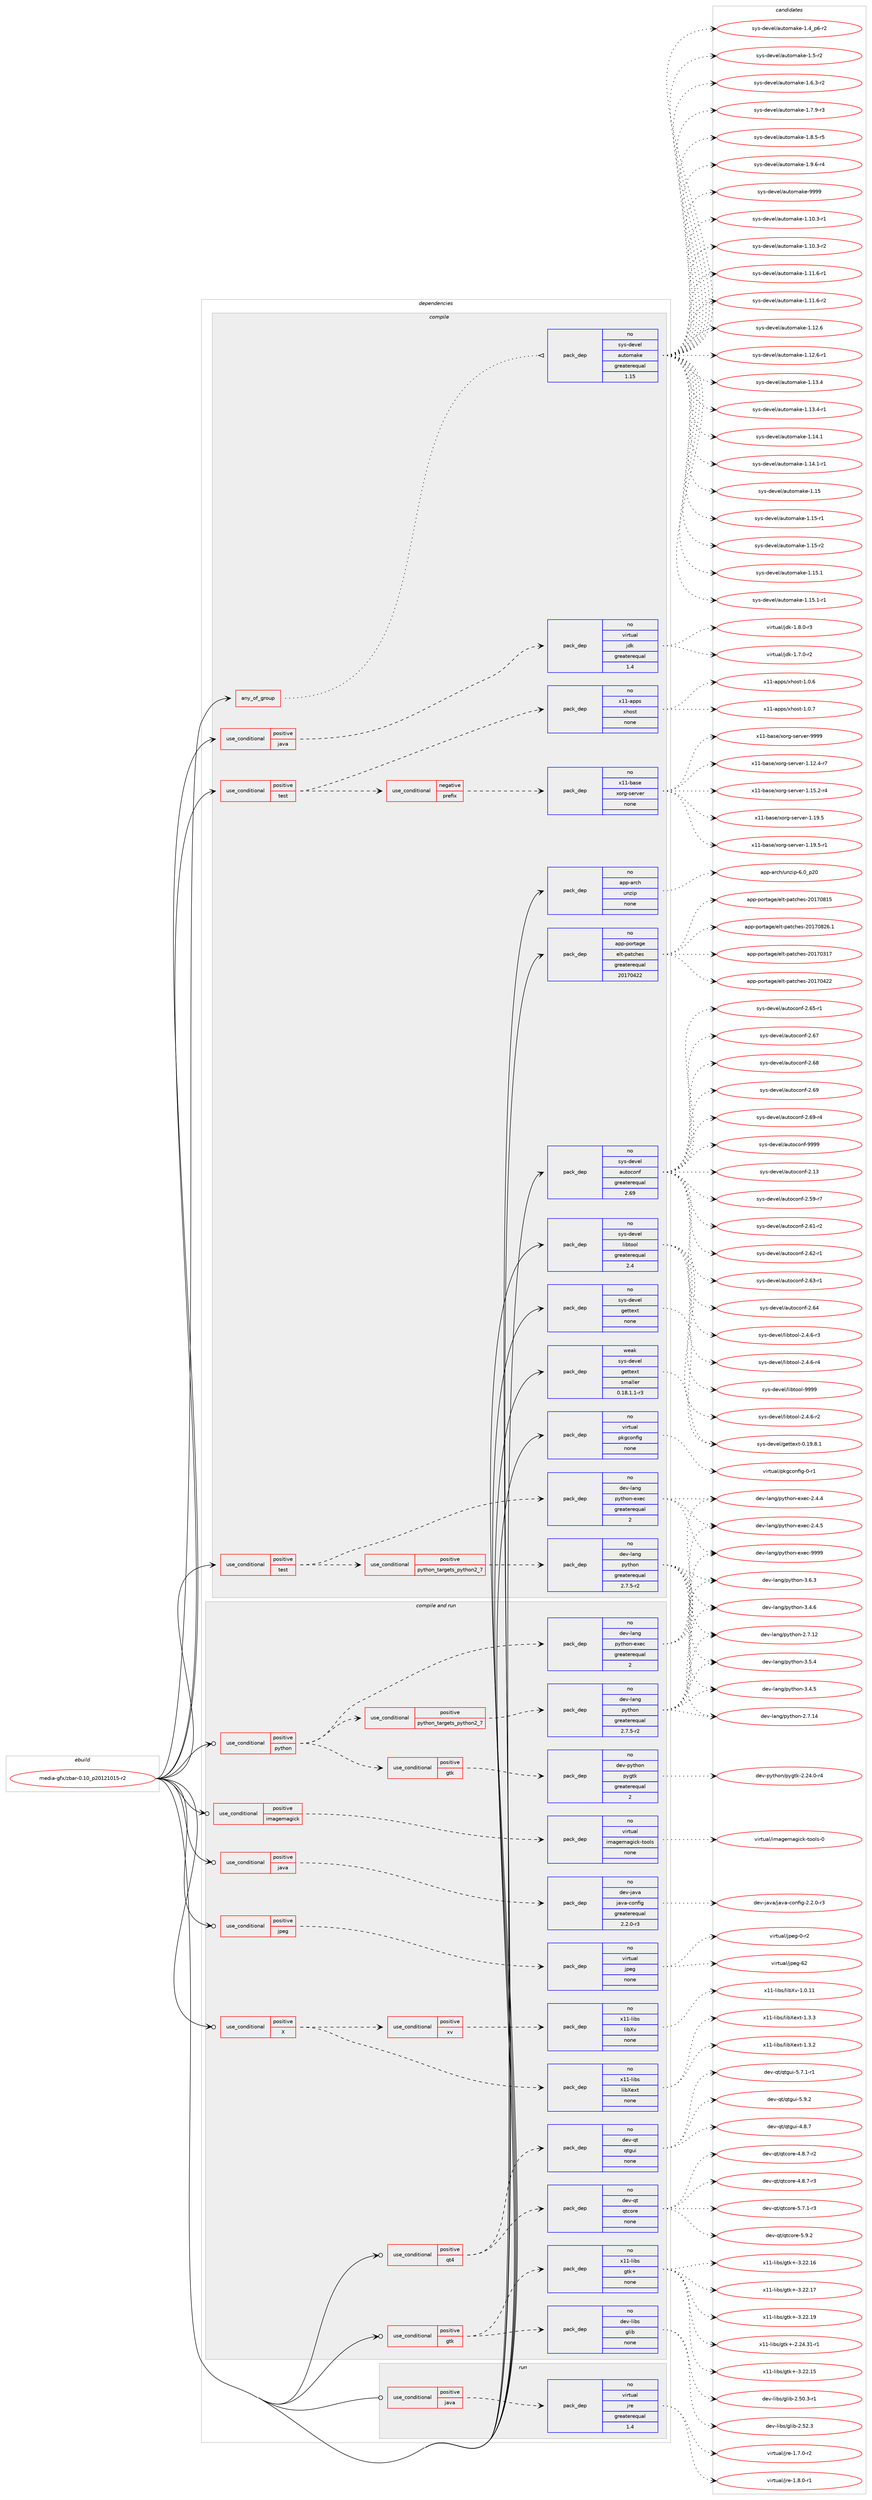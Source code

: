 digraph prolog {

# *************
# Graph options
# *************

newrank=true;
concentrate=true;
compound=true;
graph [rankdir=LR,fontname=Helvetica,fontsize=10,ranksep=1.5];#, ranksep=2.5, nodesep=0.2];
edge  [arrowhead=vee];
node  [fontname=Helvetica,fontsize=10];

# **********
# The ebuild
# **********

subgraph cluster_leftcol {
color=gray;
rank=same;
label=<<i>ebuild</i>>;
id [label="media-gfx/zbar-0.10_p20121015-r2", color=red, width=4, href="../media-gfx/zbar-0.10_p20121015-r2.svg"];
}

# ****************
# The dependencies
# ****************

subgraph cluster_midcol {
color=gray;
label=<<i>dependencies</i>>;
subgraph cluster_compile {
fillcolor="#eeeeee";
style=filled;
label=<<i>compile</i>>;
subgraph any5351 {
dependency358974 [label=<<TABLE BORDER="0" CELLBORDER="1" CELLSPACING="0" CELLPADDING="4"><TR><TD CELLPADDING="10">any_of_group</TD></TR></TABLE>>, shape=none, color=red];subgraph pack264921 {
dependency358975 [label=<<TABLE BORDER="0" CELLBORDER="1" CELLSPACING="0" CELLPADDING="4" WIDTH="220"><TR><TD ROWSPAN="6" CELLPADDING="30">pack_dep</TD></TR><TR><TD WIDTH="110">no</TD></TR><TR><TD>sys-devel</TD></TR><TR><TD>automake</TD></TR><TR><TD>greaterequal</TD></TR><TR><TD>1.15</TD></TR></TABLE>>, shape=none, color=blue];
}
dependency358974:e -> dependency358975:w [weight=20,style="dotted",arrowhead="oinv"];
}
id:e -> dependency358974:w [weight=20,style="solid",arrowhead="vee"];
subgraph cond88574 {
dependency358976 [label=<<TABLE BORDER="0" CELLBORDER="1" CELLSPACING="0" CELLPADDING="4"><TR><TD ROWSPAN="3" CELLPADDING="10">use_conditional</TD></TR><TR><TD>positive</TD></TR><TR><TD>java</TD></TR></TABLE>>, shape=none, color=red];
subgraph pack264922 {
dependency358977 [label=<<TABLE BORDER="0" CELLBORDER="1" CELLSPACING="0" CELLPADDING="4" WIDTH="220"><TR><TD ROWSPAN="6" CELLPADDING="30">pack_dep</TD></TR><TR><TD WIDTH="110">no</TD></TR><TR><TD>virtual</TD></TR><TR><TD>jdk</TD></TR><TR><TD>greaterequal</TD></TR><TR><TD>1.4</TD></TR></TABLE>>, shape=none, color=blue];
}
dependency358976:e -> dependency358977:w [weight=20,style="dashed",arrowhead="vee"];
}
id:e -> dependency358976:w [weight=20,style="solid",arrowhead="vee"];
subgraph cond88575 {
dependency358978 [label=<<TABLE BORDER="0" CELLBORDER="1" CELLSPACING="0" CELLPADDING="4"><TR><TD ROWSPAN="3" CELLPADDING="10">use_conditional</TD></TR><TR><TD>positive</TD></TR><TR><TD>test</TD></TR></TABLE>>, shape=none, color=red];
subgraph cond88576 {
dependency358979 [label=<<TABLE BORDER="0" CELLBORDER="1" CELLSPACING="0" CELLPADDING="4"><TR><TD ROWSPAN="3" CELLPADDING="10">use_conditional</TD></TR><TR><TD>negative</TD></TR><TR><TD>prefix</TD></TR></TABLE>>, shape=none, color=red];
subgraph pack264923 {
dependency358980 [label=<<TABLE BORDER="0" CELLBORDER="1" CELLSPACING="0" CELLPADDING="4" WIDTH="220"><TR><TD ROWSPAN="6" CELLPADDING="30">pack_dep</TD></TR><TR><TD WIDTH="110">no</TD></TR><TR><TD>x11-base</TD></TR><TR><TD>xorg-server</TD></TR><TR><TD>none</TD></TR><TR><TD></TD></TR></TABLE>>, shape=none, color=blue];
}
dependency358979:e -> dependency358980:w [weight=20,style="dashed",arrowhead="vee"];
}
dependency358978:e -> dependency358979:w [weight=20,style="dashed",arrowhead="vee"];
subgraph pack264924 {
dependency358981 [label=<<TABLE BORDER="0" CELLBORDER="1" CELLSPACING="0" CELLPADDING="4" WIDTH="220"><TR><TD ROWSPAN="6" CELLPADDING="30">pack_dep</TD></TR><TR><TD WIDTH="110">no</TD></TR><TR><TD>x11-apps</TD></TR><TR><TD>xhost</TD></TR><TR><TD>none</TD></TR><TR><TD></TD></TR></TABLE>>, shape=none, color=blue];
}
dependency358978:e -> dependency358981:w [weight=20,style="dashed",arrowhead="vee"];
}
id:e -> dependency358978:w [weight=20,style="solid",arrowhead="vee"];
subgraph cond88577 {
dependency358982 [label=<<TABLE BORDER="0" CELLBORDER="1" CELLSPACING="0" CELLPADDING="4"><TR><TD ROWSPAN="3" CELLPADDING="10">use_conditional</TD></TR><TR><TD>positive</TD></TR><TR><TD>test</TD></TR></TABLE>>, shape=none, color=red];
subgraph cond88578 {
dependency358983 [label=<<TABLE BORDER="0" CELLBORDER="1" CELLSPACING="0" CELLPADDING="4"><TR><TD ROWSPAN="3" CELLPADDING="10">use_conditional</TD></TR><TR><TD>positive</TD></TR><TR><TD>python_targets_python2_7</TD></TR></TABLE>>, shape=none, color=red];
subgraph pack264925 {
dependency358984 [label=<<TABLE BORDER="0" CELLBORDER="1" CELLSPACING="0" CELLPADDING="4" WIDTH="220"><TR><TD ROWSPAN="6" CELLPADDING="30">pack_dep</TD></TR><TR><TD WIDTH="110">no</TD></TR><TR><TD>dev-lang</TD></TR><TR><TD>python</TD></TR><TR><TD>greaterequal</TD></TR><TR><TD>2.7.5-r2</TD></TR></TABLE>>, shape=none, color=blue];
}
dependency358983:e -> dependency358984:w [weight=20,style="dashed",arrowhead="vee"];
}
dependency358982:e -> dependency358983:w [weight=20,style="dashed",arrowhead="vee"];
subgraph pack264926 {
dependency358985 [label=<<TABLE BORDER="0" CELLBORDER="1" CELLSPACING="0" CELLPADDING="4" WIDTH="220"><TR><TD ROWSPAN="6" CELLPADDING="30">pack_dep</TD></TR><TR><TD WIDTH="110">no</TD></TR><TR><TD>dev-lang</TD></TR><TR><TD>python-exec</TD></TR><TR><TD>greaterequal</TD></TR><TR><TD>2</TD></TR></TABLE>>, shape=none, color=blue];
}
dependency358982:e -> dependency358985:w [weight=20,style="dashed",arrowhead="vee"];
}
id:e -> dependency358982:w [weight=20,style="solid",arrowhead="vee"];
subgraph pack264927 {
dependency358986 [label=<<TABLE BORDER="0" CELLBORDER="1" CELLSPACING="0" CELLPADDING="4" WIDTH="220"><TR><TD ROWSPAN="6" CELLPADDING="30">pack_dep</TD></TR><TR><TD WIDTH="110">no</TD></TR><TR><TD>app-arch</TD></TR><TR><TD>unzip</TD></TR><TR><TD>none</TD></TR><TR><TD></TD></TR></TABLE>>, shape=none, color=blue];
}
id:e -> dependency358986:w [weight=20,style="solid",arrowhead="vee"];
subgraph pack264928 {
dependency358987 [label=<<TABLE BORDER="0" CELLBORDER="1" CELLSPACING="0" CELLPADDING="4" WIDTH="220"><TR><TD ROWSPAN="6" CELLPADDING="30">pack_dep</TD></TR><TR><TD WIDTH="110">no</TD></TR><TR><TD>app-portage</TD></TR><TR><TD>elt-patches</TD></TR><TR><TD>greaterequal</TD></TR><TR><TD>20170422</TD></TR></TABLE>>, shape=none, color=blue];
}
id:e -> dependency358987:w [weight=20,style="solid",arrowhead="vee"];
subgraph pack264929 {
dependency358988 [label=<<TABLE BORDER="0" CELLBORDER="1" CELLSPACING="0" CELLPADDING="4" WIDTH="220"><TR><TD ROWSPAN="6" CELLPADDING="30">pack_dep</TD></TR><TR><TD WIDTH="110">no</TD></TR><TR><TD>sys-devel</TD></TR><TR><TD>autoconf</TD></TR><TR><TD>greaterequal</TD></TR><TR><TD>2.69</TD></TR></TABLE>>, shape=none, color=blue];
}
id:e -> dependency358988:w [weight=20,style="solid",arrowhead="vee"];
subgraph pack264930 {
dependency358989 [label=<<TABLE BORDER="0" CELLBORDER="1" CELLSPACING="0" CELLPADDING="4" WIDTH="220"><TR><TD ROWSPAN="6" CELLPADDING="30">pack_dep</TD></TR><TR><TD WIDTH="110">no</TD></TR><TR><TD>sys-devel</TD></TR><TR><TD>gettext</TD></TR><TR><TD>none</TD></TR><TR><TD></TD></TR></TABLE>>, shape=none, color=blue];
}
id:e -> dependency358989:w [weight=20,style="solid",arrowhead="vee"];
subgraph pack264931 {
dependency358990 [label=<<TABLE BORDER="0" CELLBORDER="1" CELLSPACING="0" CELLPADDING="4" WIDTH="220"><TR><TD ROWSPAN="6" CELLPADDING="30">pack_dep</TD></TR><TR><TD WIDTH="110">no</TD></TR><TR><TD>sys-devel</TD></TR><TR><TD>libtool</TD></TR><TR><TD>greaterequal</TD></TR><TR><TD>2.4</TD></TR></TABLE>>, shape=none, color=blue];
}
id:e -> dependency358990:w [weight=20,style="solid",arrowhead="vee"];
subgraph pack264932 {
dependency358991 [label=<<TABLE BORDER="0" CELLBORDER="1" CELLSPACING="0" CELLPADDING="4" WIDTH="220"><TR><TD ROWSPAN="6" CELLPADDING="30">pack_dep</TD></TR><TR><TD WIDTH="110">no</TD></TR><TR><TD>virtual</TD></TR><TR><TD>pkgconfig</TD></TR><TR><TD>none</TD></TR><TR><TD></TD></TR></TABLE>>, shape=none, color=blue];
}
id:e -> dependency358991:w [weight=20,style="solid",arrowhead="vee"];
subgraph pack264933 {
dependency358992 [label=<<TABLE BORDER="0" CELLBORDER="1" CELLSPACING="0" CELLPADDING="4" WIDTH="220"><TR><TD ROWSPAN="6" CELLPADDING="30">pack_dep</TD></TR><TR><TD WIDTH="110">weak</TD></TR><TR><TD>sys-devel</TD></TR><TR><TD>gettext</TD></TR><TR><TD>smaller</TD></TR><TR><TD>0.18.1.1-r3</TD></TR></TABLE>>, shape=none, color=blue];
}
id:e -> dependency358992:w [weight=20,style="solid",arrowhead="vee"];
}
subgraph cluster_compileandrun {
fillcolor="#eeeeee";
style=filled;
label=<<i>compile and run</i>>;
subgraph cond88579 {
dependency358993 [label=<<TABLE BORDER="0" CELLBORDER="1" CELLSPACING="0" CELLPADDING="4"><TR><TD ROWSPAN="3" CELLPADDING="10">use_conditional</TD></TR><TR><TD>positive</TD></TR><TR><TD>X</TD></TR></TABLE>>, shape=none, color=red];
subgraph pack264934 {
dependency358994 [label=<<TABLE BORDER="0" CELLBORDER="1" CELLSPACING="0" CELLPADDING="4" WIDTH="220"><TR><TD ROWSPAN="6" CELLPADDING="30">pack_dep</TD></TR><TR><TD WIDTH="110">no</TD></TR><TR><TD>x11-libs</TD></TR><TR><TD>libXext</TD></TR><TR><TD>none</TD></TR><TR><TD></TD></TR></TABLE>>, shape=none, color=blue];
}
dependency358993:e -> dependency358994:w [weight=20,style="dashed",arrowhead="vee"];
subgraph cond88580 {
dependency358995 [label=<<TABLE BORDER="0" CELLBORDER="1" CELLSPACING="0" CELLPADDING="4"><TR><TD ROWSPAN="3" CELLPADDING="10">use_conditional</TD></TR><TR><TD>positive</TD></TR><TR><TD>xv</TD></TR></TABLE>>, shape=none, color=red];
subgraph pack264935 {
dependency358996 [label=<<TABLE BORDER="0" CELLBORDER="1" CELLSPACING="0" CELLPADDING="4" WIDTH="220"><TR><TD ROWSPAN="6" CELLPADDING="30">pack_dep</TD></TR><TR><TD WIDTH="110">no</TD></TR><TR><TD>x11-libs</TD></TR><TR><TD>libXv</TD></TR><TR><TD>none</TD></TR><TR><TD></TD></TR></TABLE>>, shape=none, color=blue];
}
dependency358995:e -> dependency358996:w [weight=20,style="dashed",arrowhead="vee"];
}
dependency358993:e -> dependency358995:w [weight=20,style="dashed",arrowhead="vee"];
}
id:e -> dependency358993:w [weight=20,style="solid",arrowhead="odotvee"];
subgraph cond88581 {
dependency358997 [label=<<TABLE BORDER="0" CELLBORDER="1" CELLSPACING="0" CELLPADDING="4"><TR><TD ROWSPAN="3" CELLPADDING="10">use_conditional</TD></TR><TR><TD>positive</TD></TR><TR><TD>gtk</TD></TR></TABLE>>, shape=none, color=red];
subgraph pack264936 {
dependency358998 [label=<<TABLE BORDER="0" CELLBORDER="1" CELLSPACING="0" CELLPADDING="4" WIDTH="220"><TR><TD ROWSPAN="6" CELLPADDING="30">pack_dep</TD></TR><TR><TD WIDTH="110">no</TD></TR><TR><TD>dev-libs</TD></TR><TR><TD>glib</TD></TR><TR><TD>none</TD></TR><TR><TD></TD></TR></TABLE>>, shape=none, color=blue];
}
dependency358997:e -> dependency358998:w [weight=20,style="dashed",arrowhead="vee"];
subgraph pack264937 {
dependency358999 [label=<<TABLE BORDER="0" CELLBORDER="1" CELLSPACING="0" CELLPADDING="4" WIDTH="220"><TR><TD ROWSPAN="6" CELLPADDING="30">pack_dep</TD></TR><TR><TD WIDTH="110">no</TD></TR><TR><TD>x11-libs</TD></TR><TR><TD>gtk+</TD></TR><TR><TD>none</TD></TR><TR><TD></TD></TR></TABLE>>, shape=none, color=blue];
}
dependency358997:e -> dependency358999:w [weight=20,style="dashed",arrowhead="vee"];
}
id:e -> dependency358997:w [weight=20,style="solid",arrowhead="odotvee"];
subgraph cond88582 {
dependency359000 [label=<<TABLE BORDER="0" CELLBORDER="1" CELLSPACING="0" CELLPADDING="4"><TR><TD ROWSPAN="3" CELLPADDING="10">use_conditional</TD></TR><TR><TD>positive</TD></TR><TR><TD>imagemagick</TD></TR></TABLE>>, shape=none, color=red];
subgraph pack264938 {
dependency359001 [label=<<TABLE BORDER="0" CELLBORDER="1" CELLSPACING="0" CELLPADDING="4" WIDTH="220"><TR><TD ROWSPAN="6" CELLPADDING="30">pack_dep</TD></TR><TR><TD WIDTH="110">no</TD></TR><TR><TD>virtual</TD></TR><TR><TD>imagemagick-tools</TD></TR><TR><TD>none</TD></TR><TR><TD></TD></TR></TABLE>>, shape=none, color=blue];
}
dependency359000:e -> dependency359001:w [weight=20,style="dashed",arrowhead="vee"];
}
id:e -> dependency359000:w [weight=20,style="solid",arrowhead="odotvee"];
subgraph cond88583 {
dependency359002 [label=<<TABLE BORDER="0" CELLBORDER="1" CELLSPACING="0" CELLPADDING="4"><TR><TD ROWSPAN="3" CELLPADDING="10">use_conditional</TD></TR><TR><TD>positive</TD></TR><TR><TD>java</TD></TR></TABLE>>, shape=none, color=red];
subgraph pack264939 {
dependency359003 [label=<<TABLE BORDER="0" CELLBORDER="1" CELLSPACING="0" CELLPADDING="4" WIDTH="220"><TR><TD ROWSPAN="6" CELLPADDING="30">pack_dep</TD></TR><TR><TD WIDTH="110">no</TD></TR><TR><TD>dev-java</TD></TR><TR><TD>java-config</TD></TR><TR><TD>greaterequal</TD></TR><TR><TD>2.2.0-r3</TD></TR></TABLE>>, shape=none, color=blue];
}
dependency359002:e -> dependency359003:w [weight=20,style="dashed",arrowhead="vee"];
}
id:e -> dependency359002:w [weight=20,style="solid",arrowhead="odotvee"];
subgraph cond88584 {
dependency359004 [label=<<TABLE BORDER="0" CELLBORDER="1" CELLSPACING="0" CELLPADDING="4"><TR><TD ROWSPAN="3" CELLPADDING="10">use_conditional</TD></TR><TR><TD>positive</TD></TR><TR><TD>jpeg</TD></TR></TABLE>>, shape=none, color=red];
subgraph pack264940 {
dependency359005 [label=<<TABLE BORDER="0" CELLBORDER="1" CELLSPACING="0" CELLPADDING="4" WIDTH="220"><TR><TD ROWSPAN="6" CELLPADDING="30">pack_dep</TD></TR><TR><TD WIDTH="110">no</TD></TR><TR><TD>virtual</TD></TR><TR><TD>jpeg</TD></TR><TR><TD>none</TD></TR><TR><TD></TD></TR></TABLE>>, shape=none, color=blue];
}
dependency359004:e -> dependency359005:w [weight=20,style="dashed",arrowhead="vee"];
}
id:e -> dependency359004:w [weight=20,style="solid",arrowhead="odotvee"];
subgraph cond88585 {
dependency359006 [label=<<TABLE BORDER="0" CELLBORDER="1" CELLSPACING="0" CELLPADDING="4"><TR><TD ROWSPAN="3" CELLPADDING="10">use_conditional</TD></TR><TR><TD>positive</TD></TR><TR><TD>python</TD></TR></TABLE>>, shape=none, color=red];
subgraph cond88586 {
dependency359007 [label=<<TABLE BORDER="0" CELLBORDER="1" CELLSPACING="0" CELLPADDING="4"><TR><TD ROWSPAN="3" CELLPADDING="10">use_conditional</TD></TR><TR><TD>positive</TD></TR><TR><TD>python_targets_python2_7</TD></TR></TABLE>>, shape=none, color=red];
subgraph pack264941 {
dependency359008 [label=<<TABLE BORDER="0" CELLBORDER="1" CELLSPACING="0" CELLPADDING="4" WIDTH="220"><TR><TD ROWSPAN="6" CELLPADDING="30">pack_dep</TD></TR><TR><TD WIDTH="110">no</TD></TR><TR><TD>dev-lang</TD></TR><TR><TD>python</TD></TR><TR><TD>greaterequal</TD></TR><TR><TD>2.7.5-r2</TD></TR></TABLE>>, shape=none, color=blue];
}
dependency359007:e -> dependency359008:w [weight=20,style="dashed",arrowhead="vee"];
}
dependency359006:e -> dependency359007:w [weight=20,style="dashed",arrowhead="vee"];
subgraph pack264942 {
dependency359009 [label=<<TABLE BORDER="0" CELLBORDER="1" CELLSPACING="0" CELLPADDING="4" WIDTH="220"><TR><TD ROWSPAN="6" CELLPADDING="30">pack_dep</TD></TR><TR><TD WIDTH="110">no</TD></TR><TR><TD>dev-lang</TD></TR><TR><TD>python-exec</TD></TR><TR><TD>greaterequal</TD></TR><TR><TD>2</TD></TR></TABLE>>, shape=none, color=blue];
}
dependency359006:e -> dependency359009:w [weight=20,style="dashed",arrowhead="vee"];
subgraph cond88587 {
dependency359010 [label=<<TABLE BORDER="0" CELLBORDER="1" CELLSPACING="0" CELLPADDING="4"><TR><TD ROWSPAN="3" CELLPADDING="10">use_conditional</TD></TR><TR><TD>positive</TD></TR><TR><TD>gtk</TD></TR></TABLE>>, shape=none, color=red];
subgraph pack264943 {
dependency359011 [label=<<TABLE BORDER="0" CELLBORDER="1" CELLSPACING="0" CELLPADDING="4" WIDTH="220"><TR><TD ROWSPAN="6" CELLPADDING="30">pack_dep</TD></TR><TR><TD WIDTH="110">no</TD></TR><TR><TD>dev-python</TD></TR><TR><TD>pygtk</TD></TR><TR><TD>greaterequal</TD></TR><TR><TD>2</TD></TR></TABLE>>, shape=none, color=blue];
}
dependency359010:e -> dependency359011:w [weight=20,style="dashed",arrowhead="vee"];
}
dependency359006:e -> dependency359010:w [weight=20,style="dashed",arrowhead="vee"];
}
id:e -> dependency359006:w [weight=20,style="solid",arrowhead="odotvee"];
subgraph cond88588 {
dependency359012 [label=<<TABLE BORDER="0" CELLBORDER="1" CELLSPACING="0" CELLPADDING="4"><TR><TD ROWSPAN="3" CELLPADDING="10">use_conditional</TD></TR><TR><TD>positive</TD></TR><TR><TD>qt4</TD></TR></TABLE>>, shape=none, color=red];
subgraph pack264944 {
dependency359013 [label=<<TABLE BORDER="0" CELLBORDER="1" CELLSPACING="0" CELLPADDING="4" WIDTH="220"><TR><TD ROWSPAN="6" CELLPADDING="30">pack_dep</TD></TR><TR><TD WIDTH="110">no</TD></TR><TR><TD>dev-qt</TD></TR><TR><TD>qtcore</TD></TR><TR><TD>none</TD></TR><TR><TD></TD></TR></TABLE>>, shape=none, color=blue];
}
dependency359012:e -> dependency359013:w [weight=20,style="dashed",arrowhead="vee"];
subgraph pack264945 {
dependency359014 [label=<<TABLE BORDER="0" CELLBORDER="1" CELLSPACING="0" CELLPADDING="4" WIDTH="220"><TR><TD ROWSPAN="6" CELLPADDING="30">pack_dep</TD></TR><TR><TD WIDTH="110">no</TD></TR><TR><TD>dev-qt</TD></TR><TR><TD>qtgui</TD></TR><TR><TD>none</TD></TR><TR><TD></TD></TR></TABLE>>, shape=none, color=blue];
}
dependency359012:e -> dependency359014:w [weight=20,style="dashed",arrowhead="vee"];
}
id:e -> dependency359012:w [weight=20,style="solid",arrowhead="odotvee"];
}
subgraph cluster_run {
fillcolor="#eeeeee";
style=filled;
label=<<i>run</i>>;
subgraph cond88589 {
dependency359015 [label=<<TABLE BORDER="0" CELLBORDER="1" CELLSPACING="0" CELLPADDING="4"><TR><TD ROWSPAN="3" CELLPADDING="10">use_conditional</TD></TR><TR><TD>positive</TD></TR><TR><TD>java</TD></TR></TABLE>>, shape=none, color=red];
subgraph pack264946 {
dependency359016 [label=<<TABLE BORDER="0" CELLBORDER="1" CELLSPACING="0" CELLPADDING="4" WIDTH="220"><TR><TD ROWSPAN="6" CELLPADDING="30">pack_dep</TD></TR><TR><TD WIDTH="110">no</TD></TR><TR><TD>virtual</TD></TR><TR><TD>jre</TD></TR><TR><TD>greaterequal</TD></TR><TR><TD>1.4</TD></TR></TABLE>>, shape=none, color=blue];
}
dependency359015:e -> dependency359016:w [weight=20,style="dashed",arrowhead="vee"];
}
id:e -> dependency359015:w [weight=20,style="solid",arrowhead="odot"];
}
}

# **************
# The candidates
# **************

subgraph cluster_choices {
rank=same;
color=gray;
label=<<i>candidates</i>>;

subgraph choice264921 {
color=black;
nodesep=1;
choice11512111545100101118101108479711711611110997107101454946494846514511449 [label="sys-devel/automake-1.10.3-r1", color=red, width=4,href="../sys-devel/automake-1.10.3-r1.svg"];
choice11512111545100101118101108479711711611110997107101454946494846514511450 [label="sys-devel/automake-1.10.3-r2", color=red, width=4,href="../sys-devel/automake-1.10.3-r2.svg"];
choice11512111545100101118101108479711711611110997107101454946494946544511449 [label="sys-devel/automake-1.11.6-r1", color=red, width=4,href="../sys-devel/automake-1.11.6-r1.svg"];
choice11512111545100101118101108479711711611110997107101454946494946544511450 [label="sys-devel/automake-1.11.6-r2", color=red, width=4,href="../sys-devel/automake-1.11.6-r2.svg"];
choice1151211154510010111810110847971171161111099710710145494649504654 [label="sys-devel/automake-1.12.6", color=red, width=4,href="../sys-devel/automake-1.12.6.svg"];
choice11512111545100101118101108479711711611110997107101454946495046544511449 [label="sys-devel/automake-1.12.6-r1", color=red, width=4,href="../sys-devel/automake-1.12.6-r1.svg"];
choice1151211154510010111810110847971171161111099710710145494649514652 [label="sys-devel/automake-1.13.4", color=red, width=4,href="../sys-devel/automake-1.13.4.svg"];
choice11512111545100101118101108479711711611110997107101454946495146524511449 [label="sys-devel/automake-1.13.4-r1", color=red, width=4,href="../sys-devel/automake-1.13.4-r1.svg"];
choice1151211154510010111810110847971171161111099710710145494649524649 [label="sys-devel/automake-1.14.1", color=red, width=4,href="../sys-devel/automake-1.14.1.svg"];
choice11512111545100101118101108479711711611110997107101454946495246494511449 [label="sys-devel/automake-1.14.1-r1", color=red, width=4,href="../sys-devel/automake-1.14.1-r1.svg"];
choice115121115451001011181011084797117116111109971071014549464953 [label="sys-devel/automake-1.15", color=red, width=4,href="../sys-devel/automake-1.15.svg"];
choice1151211154510010111810110847971171161111099710710145494649534511449 [label="sys-devel/automake-1.15-r1", color=red, width=4,href="../sys-devel/automake-1.15-r1.svg"];
choice1151211154510010111810110847971171161111099710710145494649534511450 [label="sys-devel/automake-1.15-r2", color=red, width=4,href="../sys-devel/automake-1.15-r2.svg"];
choice1151211154510010111810110847971171161111099710710145494649534649 [label="sys-devel/automake-1.15.1", color=red, width=4,href="../sys-devel/automake-1.15.1.svg"];
choice11512111545100101118101108479711711611110997107101454946495346494511449 [label="sys-devel/automake-1.15.1-r1", color=red, width=4,href="../sys-devel/automake-1.15.1-r1.svg"];
choice115121115451001011181011084797117116111109971071014549465295112544511450 [label="sys-devel/automake-1.4_p6-r2", color=red, width=4,href="../sys-devel/automake-1.4_p6-r2.svg"];
choice11512111545100101118101108479711711611110997107101454946534511450 [label="sys-devel/automake-1.5-r2", color=red, width=4,href="../sys-devel/automake-1.5-r2.svg"];
choice115121115451001011181011084797117116111109971071014549465446514511450 [label="sys-devel/automake-1.6.3-r2", color=red, width=4,href="../sys-devel/automake-1.6.3-r2.svg"];
choice115121115451001011181011084797117116111109971071014549465546574511451 [label="sys-devel/automake-1.7.9-r3", color=red, width=4,href="../sys-devel/automake-1.7.9-r3.svg"];
choice115121115451001011181011084797117116111109971071014549465646534511453 [label="sys-devel/automake-1.8.5-r5", color=red, width=4,href="../sys-devel/automake-1.8.5-r5.svg"];
choice115121115451001011181011084797117116111109971071014549465746544511452 [label="sys-devel/automake-1.9.6-r4", color=red, width=4,href="../sys-devel/automake-1.9.6-r4.svg"];
choice115121115451001011181011084797117116111109971071014557575757 [label="sys-devel/automake-9999", color=red, width=4,href="../sys-devel/automake-9999.svg"];
dependency358975:e -> choice11512111545100101118101108479711711611110997107101454946494846514511449:w [style=dotted,weight="100"];
dependency358975:e -> choice11512111545100101118101108479711711611110997107101454946494846514511450:w [style=dotted,weight="100"];
dependency358975:e -> choice11512111545100101118101108479711711611110997107101454946494946544511449:w [style=dotted,weight="100"];
dependency358975:e -> choice11512111545100101118101108479711711611110997107101454946494946544511450:w [style=dotted,weight="100"];
dependency358975:e -> choice1151211154510010111810110847971171161111099710710145494649504654:w [style=dotted,weight="100"];
dependency358975:e -> choice11512111545100101118101108479711711611110997107101454946495046544511449:w [style=dotted,weight="100"];
dependency358975:e -> choice1151211154510010111810110847971171161111099710710145494649514652:w [style=dotted,weight="100"];
dependency358975:e -> choice11512111545100101118101108479711711611110997107101454946495146524511449:w [style=dotted,weight="100"];
dependency358975:e -> choice1151211154510010111810110847971171161111099710710145494649524649:w [style=dotted,weight="100"];
dependency358975:e -> choice11512111545100101118101108479711711611110997107101454946495246494511449:w [style=dotted,weight="100"];
dependency358975:e -> choice115121115451001011181011084797117116111109971071014549464953:w [style=dotted,weight="100"];
dependency358975:e -> choice1151211154510010111810110847971171161111099710710145494649534511449:w [style=dotted,weight="100"];
dependency358975:e -> choice1151211154510010111810110847971171161111099710710145494649534511450:w [style=dotted,weight="100"];
dependency358975:e -> choice1151211154510010111810110847971171161111099710710145494649534649:w [style=dotted,weight="100"];
dependency358975:e -> choice11512111545100101118101108479711711611110997107101454946495346494511449:w [style=dotted,weight="100"];
dependency358975:e -> choice115121115451001011181011084797117116111109971071014549465295112544511450:w [style=dotted,weight="100"];
dependency358975:e -> choice11512111545100101118101108479711711611110997107101454946534511450:w [style=dotted,weight="100"];
dependency358975:e -> choice115121115451001011181011084797117116111109971071014549465446514511450:w [style=dotted,weight="100"];
dependency358975:e -> choice115121115451001011181011084797117116111109971071014549465546574511451:w [style=dotted,weight="100"];
dependency358975:e -> choice115121115451001011181011084797117116111109971071014549465646534511453:w [style=dotted,weight="100"];
dependency358975:e -> choice115121115451001011181011084797117116111109971071014549465746544511452:w [style=dotted,weight="100"];
dependency358975:e -> choice115121115451001011181011084797117116111109971071014557575757:w [style=dotted,weight="100"];
}
subgraph choice264922 {
color=black;
nodesep=1;
choice11810511411611797108471061001074549465546484511450 [label="virtual/jdk-1.7.0-r2", color=red, width=4,href="../virtual/jdk-1.7.0-r2.svg"];
choice11810511411611797108471061001074549465646484511451 [label="virtual/jdk-1.8.0-r3", color=red, width=4,href="../virtual/jdk-1.8.0-r3.svg"];
dependency358977:e -> choice11810511411611797108471061001074549465546484511450:w [style=dotted,weight="100"];
dependency358977:e -> choice11810511411611797108471061001074549465646484511451:w [style=dotted,weight="100"];
}
subgraph choice264923 {
color=black;
nodesep=1;
choice12049494598971151014712011111410345115101114118101114454946495046524511455 [label="x11-base/xorg-server-1.12.4-r7", color=red, width=4,href="../x11-base/xorg-server-1.12.4-r7.svg"];
choice12049494598971151014712011111410345115101114118101114454946495346504511452 [label="x11-base/xorg-server-1.15.2-r4", color=red, width=4,href="../x11-base/xorg-server-1.15.2-r4.svg"];
choice1204949459897115101471201111141034511510111411810111445494649574653 [label="x11-base/xorg-server-1.19.5", color=red, width=4,href="../x11-base/xorg-server-1.19.5.svg"];
choice12049494598971151014712011111410345115101114118101114454946495746534511449 [label="x11-base/xorg-server-1.19.5-r1", color=red, width=4,href="../x11-base/xorg-server-1.19.5-r1.svg"];
choice120494945989711510147120111114103451151011141181011144557575757 [label="x11-base/xorg-server-9999", color=red, width=4,href="../x11-base/xorg-server-9999.svg"];
dependency358980:e -> choice12049494598971151014712011111410345115101114118101114454946495046524511455:w [style=dotted,weight="100"];
dependency358980:e -> choice12049494598971151014712011111410345115101114118101114454946495346504511452:w [style=dotted,weight="100"];
dependency358980:e -> choice1204949459897115101471201111141034511510111411810111445494649574653:w [style=dotted,weight="100"];
dependency358980:e -> choice12049494598971151014712011111410345115101114118101114454946495746534511449:w [style=dotted,weight="100"];
dependency358980:e -> choice120494945989711510147120111114103451151011141181011144557575757:w [style=dotted,weight="100"];
}
subgraph choice264924 {
color=black;
nodesep=1;
choice1204949459711211211547120104111115116454946484654 [label="x11-apps/xhost-1.0.6", color=red, width=4,href="../x11-apps/xhost-1.0.6.svg"];
choice1204949459711211211547120104111115116454946484655 [label="x11-apps/xhost-1.0.7", color=red, width=4,href="../x11-apps/xhost-1.0.7.svg"];
dependency358981:e -> choice1204949459711211211547120104111115116454946484654:w [style=dotted,weight="100"];
dependency358981:e -> choice1204949459711211211547120104111115116454946484655:w [style=dotted,weight="100"];
}
subgraph choice264925 {
color=black;
nodesep=1;
choice10010111845108971101034711212111610411111045504655464950 [label="dev-lang/python-2.7.12", color=red, width=4,href="../dev-lang/python-2.7.12.svg"];
choice10010111845108971101034711212111610411111045504655464952 [label="dev-lang/python-2.7.14", color=red, width=4,href="../dev-lang/python-2.7.14.svg"];
choice100101118451089711010347112121116104111110455146524653 [label="dev-lang/python-3.4.5", color=red, width=4,href="../dev-lang/python-3.4.5.svg"];
choice100101118451089711010347112121116104111110455146524654 [label="dev-lang/python-3.4.6", color=red, width=4,href="../dev-lang/python-3.4.6.svg"];
choice100101118451089711010347112121116104111110455146534652 [label="dev-lang/python-3.5.4", color=red, width=4,href="../dev-lang/python-3.5.4.svg"];
choice100101118451089711010347112121116104111110455146544651 [label="dev-lang/python-3.6.3", color=red, width=4,href="../dev-lang/python-3.6.3.svg"];
dependency358984:e -> choice10010111845108971101034711212111610411111045504655464950:w [style=dotted,weight="100"];
dependency358984:e -> choice10010111845108971101034711212111610411111045504655464952:w [style=dotted,weight="100"];
dependency358984:e -> choice100101118451089711010347112121116104111110455146524653:w [style=dotted,weight="100"];
dependency358984:e -> choice100101118451089711010347112121116104111110455146524654:w [style=dotted,weight="100"];
dependency358984:e -> choice100101118451089711010347112121116104111110455146534652:w [style=dotted,weight="100"];
dependency358984:e -> choice100101118451089711010347112121116104111110455146544651:w [style=dotted,weight="100"];
}
subgraph choice264926 {
color=black;
nodesep=1;
choice1001011184510897110103471121211161041111104510112010199455046524652 [label="dev-lang/python-exec-2.4.4", color=red, width=4,href="../dev-lang/python-exec-2.4.4.svg"];
choice1001011184510897110103471121211161041111104510112010199455046524653 [label="dev-lang/python-exec-2.4.5", color=red, width=4,href="../dev-lang/python-exec-2.4.5.svg"];
choice10010111845108971101034711212111610411111045101120101994557575757 [label="dev-lang/python-exec-9999", color=red, width=4,href="../dev-lang/python-exec-9999.svg"];
dependency358985:e -> choice1001011184510897110103471121211161041111104510112010199455046524652:w [style=dotted,weight="100"];
dependency358985:e -> choice1001011184510897110103471121211161041111104510112010199455046524653:w [style=dotted,weight="100"];
dependency358985:e -> choice10010111845108971101034711212111610411111045101120101994557575757:w [style=dotted,weight="100"];
}
subgraph choice264927 {
color=black;
nodesep=1;
choice971121124597114991044711711012210511245544648951125048 [label="app-arch/unzip-6.0_p20", color=red, width=4,href="../app-arch/unzip-6.0_p20.svg"];
dependency358986:e -> choice971121124597114991044711711012210511245544648951125048:w [style=dotted,weight="100"];
}
subgraph choice264928 {
color=black;
nodesep=1;
choice97112112451121111141169710310147101108116451129711699104101115455048495548514955 [label="app-portage/elt-patches-20170317", color=red, width=4,href="../app-portage/elt-patches-20170317.svg"];
choice97112112451121111141169710310147101108116451129711699104101115455048495548525050 [label="app-portage/elt-patches-20170422", color=red, width=4,href="../app-portage/elt-patches-20170422.svg"];
choice97112112451121111141169710310147101108116451129711699104101115455048495548564953 [label="app-portage/elt-patches-20170815", color=red, width=4,href="../app-portage/elt-patches-20170815.svg"];
choice971121124511211111411697103101471011081164511297116991041011154550484955485650544649 [label="app-portage/elt-patches-20170826.1", color=red, width=4,href="../app-portage/elt-patches-20170826.1.svg"];
dependency358987:e -> choice97112112451121111141169710310147101108116451129711699104101115455048495548514955:w [style=dotted,weight="100"];
dependency358987:e -> choice97112112451121111141169710310147101108116451129711699104101115455048495548525050:w [style=dotted,weight="100"];
dependency358987:e -> choice97112112451121111141169710310147101108116451129711699104101115455048495548564953:w [style=dotted,weight="100"];
dependency358987:e -> choice971121124511211111411697103101471011081164511297116991041011154550484955485650544649:w [style=dotted,weight="100"];
}
subgraph choice264929 {
color=black;
nodesep=1;
choice115121115451001011181011084797117116111991111101024550464951 [label="sys-devel/autoconf-2.13", color=red, width=4,href="../sys-devel/autoconf-2.13.svg"];
choice1151211154510010111810110847971171161119911111010245504653574511455 [label="sys-devel/autoconf-2.59-r7", color=red, width=4,href="../sys-devel/autoconf-2.59-r7.svg"];
choice1151211154510010111810110847971171161119911111010245504654494511450 [label="sys-devel/autoconf-2.61-r2", color=red, width=4,href="../sys-devel/autoconf-2.61-r2.svg"];
choice1151211154510010111810110847971171161119911111010245504654504511449 [label="sys-devel/autoconf-2.62-r1", color=red, width=4,href="../sys-devel/autoconf-2.62-r1.svg"];
choice1151211154510010111810110847971171161119911111010245504654514511449 [label="sys-devel/autoconf-2.63-r1", color=red, width=4,href="../sys-devel/autoconf-2.63-r1.svg"];
choice115121115451001011181011084797117116111991111101024550465452 [label="sys-devel/autoconf-2.64", color=red, width=4,href="../sys-devel/autoconf-2.64.svg"];
choice1151211154510010111810110847971171161119911111010245504654534511449 [label="sys-devel/autoconf-2.65-r1", color=red, width=4,href="../sys-devel/autoconf-2.65-r1.svg"];
choice115121115451001011181011084797117116111991111101024550465455 [label="sys-devel/autoconf-2.67", color=red, width=4,href="../sys-devel/autoconf-2.67.svg"];
choice115121115451001011181011084797117116111991111101024550465456 [label="sys-devel/autoconf-2.68", color=red, width=4,href="../sys-devel/autoconf-2.68.svg"];
choice115121115451001011181011084797117116111991111101024550465457 [label="sys-devel/autoconf-2.69", color=red, width=4,href="../sys-devel/autoconf-2.69.svg"];
choice1151211154510010111810110847971171161119911111010245504654574511452 [label="sys-devel/autoconf-2.69-r4", color=red, width=4,href="../sys-devel/autoconf-2.69-r4.svg"];
choice115121115451001011181011084797117116111991111101024557575757 [label="sys-devel/autoconf-9999", color=red, width=4,href="../sys-devel/autoconf-9999.svg"];
dependency358988:e -> choice115121115451001011181011084797117116111991111101024550464951:w [style=dotted,weight="100"];
dependency358988:e -> choice1151211154510010111810110847971171161119911111010245504653574511455:w [style=dotted,weight="100"];
dependency358988:e -> choice1151211154510010111810110847971171161119911111010245504654494511450:w [style=dotted,weight="100"];
dependency358988:e -> choice1151211154510010111810110847971171161119911111010245504654504511449:w [style=dotted,weight="100"];
dependency358988:e -> choice1151211154510010111810110847971171161119911111010245504654514511449:w [style=dotted,weight="100"];
dependency358988:e -> choice115121115451001011181011084797117116111991111101024550465452:w [style=dotted,weight="100"];
dependency358988:e -> choice1151211154510010111810110847971171161119911111010245504654534511449:w [style=dotted,weight="100"];
dependency358988:e -> choice115121115451001011181011084797117116111991111101024550465455:w [style=dotted,weight="100"];
dependency358988:e -> choice115121115451001011181011084797117116111991111101024550465456:w [style=dotted,weight="100"];
dependency358988:e -> choice115121115451001011181011084797117116111991111101024550465457:w [style=dotted,weight="100"];
dependency358988:e -> choice1151211154510010111810110847971171161119911111010245504654574511452:w [style=dotted,weight="100"];
dependency358988:e -> choice115121115451001011181011084797117116111991111101024557575757:w [style=dotted,weight="100"];
}
subgraph choice264930 {
color=black;
nodesep=1;
choice1151211154510010111810110847103101116116101120116454846495746564649 [label="sys-devel/gettext-0.19.8.1", color=red, width=4,href="../sys-devel/gettext-0.19.8.1.svg"];
dependency358989:e -> choice1151211154510010111810110847103101116116101120116454846495746564649:w [style=dotted,weight="100"];
}
subgraph choice264931 {
color=black;
nodesep=1;
choice1151211154510010111810110847108105981161111111084550465246544511450 [label="sys-devel/libtool-2.4.6-r2", color=red, width=4,href="../sys-devel/libtool-2.4.6-r2.svg"];
choice1151211154510010111810110847108105981161111111084550465246544511451 [label="sys-devel/libtool-2.4.6-r3", color=red, width=4,href="../sys-devel/libtool-2.4.6-r3.svg"];
choice1151211154510010111810110847108105981161111111084550465246544511452 [label="sys-devel/libtool-2.4.6-r4", color=red, width=4,href="../sys-devel/libtool-2.4.6-r4.svg"];
choice1151211154510010111810110847108105981161111111084557575757 [label="sys-devel/libtool-9999", color=red, width=4,href="../sys-devel/libtool-9999.svg"];
dependency358990:e -> choice1151211154510010111810110847108105981161111111084550465246544511450:w [style=dotted,weight="100"];
dependency358990:e -> choice1151211154510010111810110847108105981161111111084550465246544511451:w [style=dotted,weight="100"];
dependency358990:e -> choice1151211154510010111810110847108105981161111111084550465246544511452:w [style=dotted,weight="100"];
dependency358990:e -> choice1151211154510010111810110847108105981161111111084557575757:w [style=dotted,weight="100"];
}
subgraph choice264932 {
color=black;
nodesep=1;
choice11810511411611797108471121071039911111010210510345484511449 [label="virtual/pkgconfig-0-r1", color=red, width=4,href="../virtual/pkgconfig-0-r1.svg"];
dependency358991:e -> choice11810511411611797108471121071039911111010210510345484511449:w [style=dotted,weight="100"];
}
subgraph choice264933 {
color=black;
nodesep=1;
choice1151211154510010111810110847103101116116101120116454846495746564649 [label="sys-devel/gettext-0.19.8.1", color=red, width=4,href="../sys-devel/gettext-0.19.8.1.svg"];
dependency358992:e -> choice1151211154510010111810110847103101116116101120116454846495746564649:w [style=dotted,weight="100"];
}
subgraph choice264934 {
color=black;
nodesep=1;
choice12049494510810598115471081059888101120116454946514650 [label="x11-libs/libXext-1.3.2", color=red, width=4,href="../x11-libs/libXext-1.3.2.svg"];
choice12049494510810598115471081059888101120116454946514651 [label="x11-libs/libXext-1.3.3", color=red, width=4,href="../x11-libs/libXext-1.3.3.svg"];
dependency358994:e -> choice12049494510810598115471081059888101120116454946514650:w [style=dotted,weight="100"];
dependency358994:e -> choice12049494510810598115471081059888101120116454946514651:w [style=dotted,weight="100"];
}
subgraph choice264935 {
color=black;
nodesep=1;
choice1204949451081059811547108105988811845494648464949 [label="x11-libs/libXv-1.0.11", color=red, width=4,href="../x11-libs/libXv-1.0.11.svg"];
dependency358996:e -> choice1204949451081059811547108105988811845494648464949:w [style=dotted,weight="100"];
}
subgraph choice264936 {
color=black;
nodesep=1;
choice10010111845108105981154710310810598455046534846514511449 [label="dev-libs/glib-2.50.3-r1", color=red, width=4,href="../dev-libs/glib-2.50.3-r1.svg"];
choice1001011184510810598115471031081059845504653504651 [label="dev-libs/glib-2.52.3", color=red, width=4,href="../dev-libs/glib-2.52.3.svg"];
dependency358998:e -> choice10010111845108105981154710310810598455046534846514511449:w [style=dotted,weight="100"];
dependency358998:e -> choice1001011184510810598115471031081059845504653504651:w [style=dotted,weight="100"];
}
subgraph choice264937 {
color=black;
nodesep=1;
choice12049494510810598115471031161074345504650524651494511449 [label="x11-libs/gtk+-2.24.31-r1", color=red, width=4,href="../x11-libs/gtk+-2.24.31-r1.svg"];
choice1204949451081059811547103116107434551465050464953 [label="x11-libs/gtk+-3.22.15", color=red, width=4,href="../x11-libs/gtk+-3.22.15.svg"];
choice1204949451081059811547103116107434551465050464954 [label="x11-libs/gtk+-3.22.16", color=red, width=4,href="../x11-libs/gtk+-3.22.16.svg"];
choice1204949451081059811547103116107434551465050464955 [label="x11-libs/gtk+-3.22.17", color=red, width=4,href="../x11-libs/gtk+-3.22.17.svg"];
choice1204949451081059811547103116107434551465050464957 [label="x11-libs/gtk+-3.22.19", color=red, width=4,href="../x11-libs/gtk+-3.22.19.svg"];
dependency358999:e -> choice12049494510810598115471031161074345504650524651494511449:w [style=dotted,weight="100"];
dependency358999:e -> choice1204949451081059811547103116107434551465050464953:w [style=dotted,weight="100"];
dependency358999:e -> choice1204949451081059811547103116107434551465050464954:w [style=dotted,weight="100"];
dependency358999:e -> choice1204949451081059811547103116107434551465050464955:w [style=dotted,weight="100"];
dependency358999:e -> choice1204949451081059811547103116107434551465050464957:w [style=dotted,weight="100"];
}
subgraph choice264938 {
color=black;
nodesep=1;
choice1181051141161179710847105109971031011099710310599107451161111111081154548 [label="virtual/imagemagick-tools-0", color=red, width=4,href="../virtual/imagemagick-tools-0.svg"];
dependency359001:e -> choice1181051141161179710847105109971031011099710310599107451161111111081154548:w [style=dotted,weight="100"];
}
subgraph choice264939 {
color=black;
nodesep=1;
choice10010111845106971189747106971189745991111101021051034550465046484511451 [label="dev-java/java-config-2.2.0-r3", color=red, width=4,href="../dev-java/java-config-2.2.0-r3.svg"];
dependency359003:e -> choice10010111845106971189747106971189745991111101021051034550465046484511451:w [style=dotted,weight="100"];
}
subgraph choice264940 {
color=black;
nodesep=1;
choice118105114116117971084710611210110345484511450 [label="virtual/jpeg-0-r2", color=red, width=4,href="../virtual/jpeg-0-r2.svg"];
choice1181051141161179710847106112101103455450 [label="virtual/jpeg-62", color=red, width=4,href="../virtual/jpeg-62.svg"];
dependency359005:e -> choice118105114116117971084710611210110345484511450:w [style=dotted,weight="100"];
dependency359005:e -> choice1181051141161179710847106112101103455450:w [style=dotted,weight="100"];
}
subgraph choice264941 {
color=black;
nodesep=1;
choice10010111845108971101034711212111610411111045504655464950 [label="dev-lang/python-2.7.12", color=red, width=4,href="../dev-lang/python-2.7.12.svg"];
choice10010111845108971101034711212111610411111045504655464952 [label="dev-lang/python-2.7.14", color=red, width=4,href="../dev-lang/python-2.7.14.svg"];
choice100101118451089711010347112121116104111110455146524653 [label="dev-lang/python-3.4.5", color=red, width=4,href="../dev-lang/python-3.4.5.svg"];
choice100101118451089711010347112121116104111110455146524654 [label="dev-lang/python-3.4.6", color=red, width=4,href="../dev-lang/python-3.4.6.svg"];
choice100101118451089711010347112121116104111110455146534652 [label="dev-lang/python-3.5.4", color=red, width=4,href="../dev-lang/python-3.5.4.svg"];
choice100101118451089711010347112121116104111110455146544651 [label="dev-lang/python-3.6.3", color=red, width=4,href="../dev-lang/python-3.6.3.svg"];
dependency359008:e -> choice10010111845108971101034711212111610411111045504655464950:w [style=dotted,weight="100"];
dependency359008:e -> choice10010111845108971101034711212111610411111045504655464952:w [style=dotted,weight="100"];
dependency359008:e -> choice100101118451089711010347112121116104111110455146524653:w [style=dotted,weight="100"];
dependency359008:e -> choice100101118451089711010347112121116104111110455146524654:w [style=dotted,weight="100"];
dependency359008:e -> choice100101118451089711010347112121116104111110455146534652:w [style=dotted,weight="100"];
dependency359008:e -> choice100101118451089711010347112121116104111110455146544651:w [style=dotted,weight="100"];
}
subgraph choice264942 {
color=black;
nodesep=1;
choice1001011184510897110103471121211161041111104510112010199455046524652 [label="dev-lang/python-exec-2.4.4", color=red, width=4,href="../dev-lang/python-exec-2.4.4.svg"];
choice1001011184510897110103471121211161041111104510112010199455046524653 [label="dev-lang/python-exec-2.4.5", color=red, width=4,href="../dev-lang/python-exec-2.4.5.svg"];
choice10010111845108971101034711212111610411111045101120101994557575757 [label="dev-lang/python-exec-9999", color=red, width=4,href="../dev-lang/python-exec-9999.svg"];
dependency359009:e -> choice1001011184510897110103471121211161041111104510112010199455046524652:w [style=dotted,weight="100"];
dependency359009:e -> choice1001011184510897110103471121211161041111104510112010199455046524653:w [style=dotted,weight="100"];
dependency359009:e -> choice10010111845108971101034711212111610411111045101120101994557575757:w [style=dotted,weight="100"];
}
subgraph choice264943 {
color=black;
nodesep=1;
choice1001011184511212111610411111047112121103116107455046505246484511452 [label="dev-python/pygtk-2.24.0-r4", color=red, width=4,href="../dev-python/pygtk-2.24.0-r4.svg"];
dependency359011:e -> choice1001011184511212111610411111047112121103116107455046505246484511452:w [style=dotted,weight="100"];
}
subgraph choice264944 {
color=black;
nodesep=1;
choice1001011184511311647113116991111141014552465646554511450 [label="dev-qt/qtcore-4.8.7-r2", color=red, width=4,href="../dev-qt/qtcore-4.8.7-r2.svg"];
choice1001011184511311647113116991111141014552465646554511451 [label="dev-qt/qtcore-4.8.7-r3", color=red, width=4,href="../dev-qt/qtcore-4.8.7-r3.svg"];
choice1001011184511311647113116991111141014553465546494511451 [label="dev-qt/qtcore-5.7.1-r3", color=red, width=4,href="../dev-qt/qtcore-5.7.1-r3.svg"];
choice100101118451131164711311699111114101455346574650 [label="dev-qt/qtcore-5.9.2", color=red, width=4,href="../dev-qt/qtcore-5.9.2.svg"];
dependency359013:e -> choice1001011184511311647113116991111141014552465646554511450:w [style=dotted,weight="100"];
dependency359013:e -> choice1001011184511311647113116991111141014552465646554511451:w [style=dotted,weight="100"];
dependency359013:e -> choice1001011184511311647113116991111141014553465546494511451:w [style=dotted,weight="100"];
dependency359013:e -> choice100101118451131164711311699111114101455346574650:w [style=dotted,weight="100"];
}
subgraph choice264945 {
color=black;
nodesep=1;
choice1001011184511311647113116103117105455246564655 [label="dev-qt/qtgui-4.8.7", color=red, width=4,href="../dev-qt/qtgui-4.8.7.svg"];
choice10010111845113116471131161031171054553465546494511449 [label="dev-qt/qtgui-5.7.1-r1", color=red, width=4,href="../dev-qt/qtgui-5.7.1-r1.svg"];
choice1001011184511311647113116103117105455346574650 [label="dev-qt/qtgui-5.9.2", color=red, width=4,href="../dev-qt/qtgui-5.9.2.svg"];
dependency359014:e -> choice1001011184511311647113116103117105455246564655:w [style=dotted,weight="100"];
dependency359014:e -> choice10010111845113116471131161031171054553465546494511449:w [style=dotted,weight="100"];
dependency359014:e -> choice1001011184511311647113116103117105455346574650:w [style=dotted,weight="100"];
}
subgraph choice264946 {
color=black;
nodesep=1;
choice11810511411611797108471061141014549465546484511450 [label="virtual/jre-1.7.0-r2", color=red, width=4,href="../virtual/jre-1.7.0-r2.svg"];
choice11810511411611797108471061141014549465646484511449 [label="virtual/jre-1.8.0-r1", color=red, width=4,href="../virtual/jre-1.8.0-r1.svg"];
dependency359016:e -> choice11810511411611797108471061141014549465546484511450:w [style=dotted,weight="100"];
dependency359016:e -> choice11810511411611797108471061141014549465646484511449:w [style=dotted,weight="100"];
}
}

}
